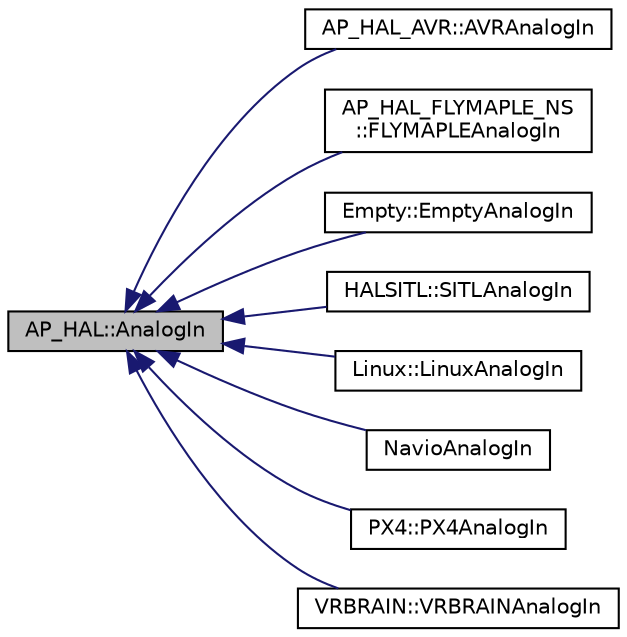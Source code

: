 digraph "AP_HAL::AnalogIn"
{
 // INTERACTIVE_SVG=YES
  edge [fontname="Helvetica",fontsize="10",labelfontname="Helvetica",labelfontsize="10"];
  node [fontname="Helvetica",fontsize="10",shape=record];
  rankdir="LR";
  Node1 [label="AP_HAL::AnalogIn",height=0.2,width=0.4,color="black", fillcolor="grey75", style="filled" fontcolor="black"];
  Node1 -> Node2 [dir="back",color="midnightblue",fontsize="10",style="solid",fontname="Helvetica"];
  Node2 [label="AP_HAL_AVR::AVRAnalogIn",height=0.2,width=0.4,color="black", fillcolor="white", style="filled",URL="$classAP__HAL__AVR_1_1AVRAnalogIn.html"];
  Node1 -> Node3 [dir="back",color="midnightblue",fontsize="10",style="solid",fontname="Helvetica"];
  Node3 [label="AP_HAL_FLYMAPLE_NS\l::FLYMAPLEAnalogIn",height=0.2,width=0.4,color="black", fillcolor="white", style="filled",URL="$classAP__HAL__FLYMAPLE__NS_1_1FLYMAPLEAnalogIn.html"];
  Node1 -> Node4 [dir="back",color="midnightblue",fontsize="10",style="solid",fontname="Helvetica"];
  Node4 [label="Empty::EmptyAnalogIn",height=0.2,width=0.4,color="black", fillcolor="white", style="filled",URL="$classEmpty_1_1EmptyAnalogIn.html"];
  Node1 -> Node5 [dir="back",color="midnightblue",fontsize="10",style="solid",fontname="Helvetica"];
  Node5 [label="HALSITL::SITLAnalogIn",height=0.2,width=0.4,color="black", fillcolor="white", style="filled",URL="$classHALSITL_1_1SITLAnalogIn.html"];
  Node1 -> Node6 [dir="back",color="midnightblue",fontsize="10",style="solid",fontname="Helvetica"];
  Node6 [label="Linux::LinuxAnalogIn",height=0.2,width=0.4,color="black", fillcolor="white", style="filled",URL="$classLinux_1_1LinuxAnalogIn.html"];
  Node1 -> Node7 [dir="back",color="midnightblue",fontsize="10",style="solid",fontname="Helvetica"];
  Node7 [label="NavioAnalogIn",height=0.2,width=0.4,color="black", fillcolor="white", style="filled",URL="$classNavioAnalogIn.html"];
  Node1 -> Node8 [dir="back",color="midnightblue",fontsize="10",style="solid",fontname="Helvetica"];
  Node8 [label="PX4::PX4AnalogIn",height=0.2,width=0.4,color="black", fillcolor="white", style="filled",URL="$classPX4_1_1PX4AnalogIn.html"];
  Node1 -> Node9 [dir="back",color="midnightblue",fontsize="10",style="solid",fontname="Helvetica"];
  Node9 [label="VRBRAIN::VRBRAINAnalogIn",height=0.2,width=0.4,color="black", fillcolor="white", style="filled",URL="$classVRBRAIN_1_1VRBRAINAnalogIn.html"];
}
